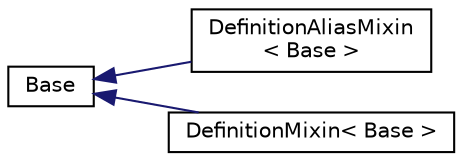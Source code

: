 digraph "Graphical Class Hierarchy"
{
 // LATEX_PDF_SIZE
  edge [fontname="Helvetica",fontsize="10",labelfontname="Helvetica",labelfontsize="10"];
  node [fontname="Helvetica",fontsize="10",shape=record];
  rankdir="LR";
  Node0 [label="Base",height=0.2,width=0.4,color="black", fillcolor="white", style="filled",URL="$classBase.html",tooltip=" "];
  Node0 -> Node1 [dir="back",color="midnightblue",fontsize="10",style="solid",fontname="Helvetica"];
  Node1 [label="DefinitionAliasMixin\l\< Base \>",height=0.2,width=0.4,color="black", fillcolor="white", style="filled",URL="$classDefinitionAliasMixin.html",tooltip=" "];
  Node0 -> Node2 [dir="back",color="midnightblue",fontsize="10",style="solid",fontname="Helvetica"];
  Node2 [label="DefinitionMixin\< Base \>",height=0.2,width=0.4,color="black", fillcolor="white", style="filled",URL="$classDefinitionMixin.html",tooltip=" "];
}
